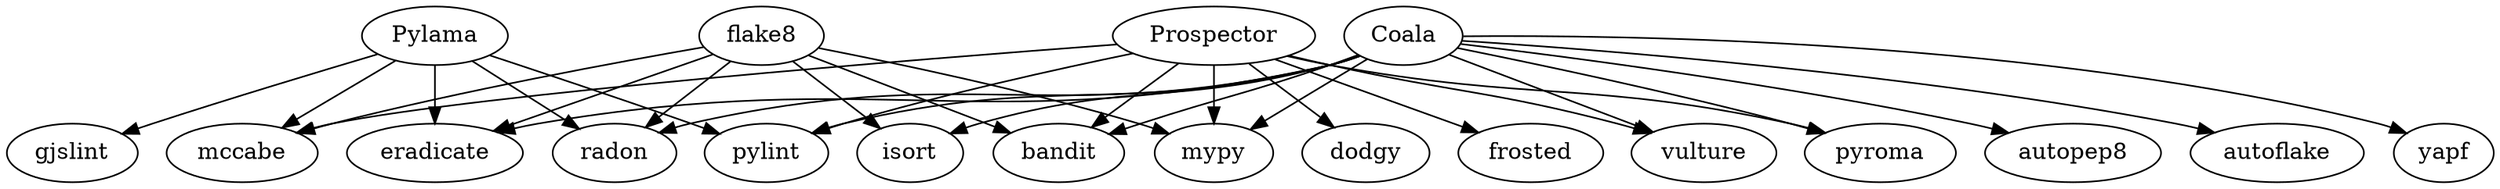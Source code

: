 digraph linters {
  overlap=false;
  ratio=auto;
 
  Coala -> {
    bandit
    mypy
    autopep8
    eradicate
    isort
    pylint
    autoflake
    pyroma
    radon
    vulture
    yapf
  }

  Prospector -> {
    pylint
    mccabe
    dodgy
    pyroma
    vulture
    frosted
    mypy
    bandit
  }

  Pylama -> {
    mccabe
    pylint
    radon
    gjslint
    eradicate
  }

  flake8 -> {
    bandit
    eradicate
    mypy
    isort
    mccabe
    radon
  }
}
